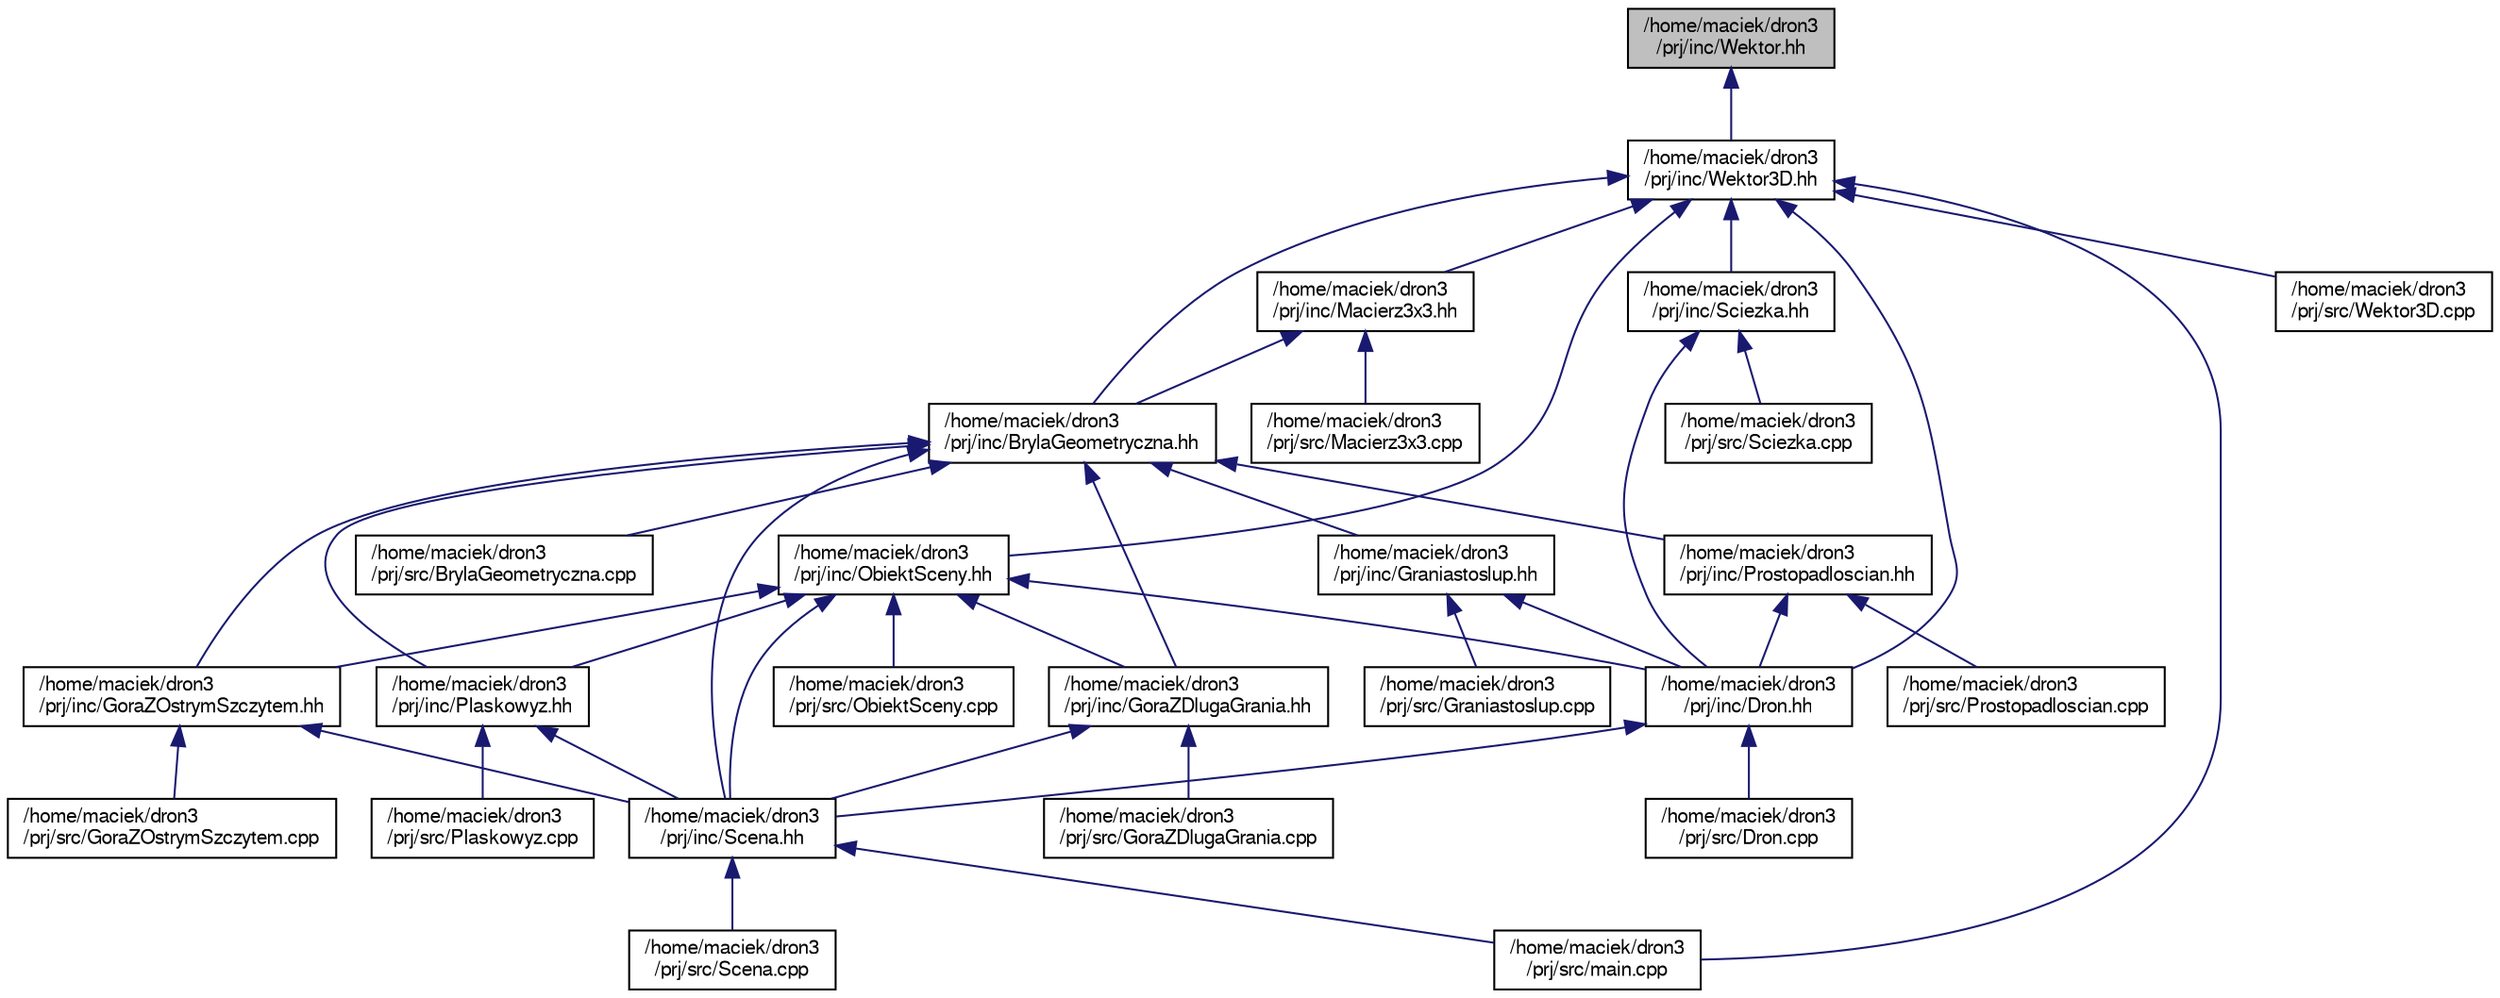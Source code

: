 digraph "/home/maciek/dron3/prj/inc/Wektor.hh"
{
 // LATEX_PDF_SIZE
  edge [fontname="FreeSans",fontsize="10",labelfontname="FreeSans",labelfontsize="10"];
  node [fontname="FreeSans",fontsize="10",shape=record];
  Node1 [label="/home/maciek/dron3\l/prj/inc/Wektor.hh",height=0.2,width=0.4,color="black", fillcolor="grey75", style="filled", fontcolor="black",tooltip="Ten plik zawiera definicję szablonu Wektor<>"];
  Node1 -> Node2 [dir="back",color="midnightblue",fontsize="10",style="solid",fontname="FreeSans"];
  Node2 [label="/home/maciek/dron3\l/prj/inc/Wektor3D.hh",height=0.2,width=0.4,color="black", fillcolor="white", style="filled",URL="$a00068.html",tooltip="Ten plik zawiera definicję klasy Wektor3D."];
  Node2 -> Node3 [dir="back",color="midnightblue",fontsize="10",style="solid",fontname="FreeSans"];
  Node3 [label="/home/maciek/dron3\l/prj/inc/BrylaGeometryczna.hh",height=0.2,width=0.4,color="black", fillcolor="white", style="filled",URL="$a00026.html",tooltip="Ten plik zawiera definicję klasy BrylaGeometryczna."];
  Node3 -> Node4 [dir="back",color="midnightblue",fontsize="10",style="solid",fontname="FreeSans"];
  Node4 [label="/home/maciek/dron3\l/prj/inc/Prostopadloscian.hh",height=0.2,width=0.4,color="black", fillcolor="white", style="filled",URL="$a00056.html",tooltip="Ten plik zawiera definicję klasy Prostopadloscian."];
  Node4 -> Node5 [dir="back",color="midnightblue",fontsize="10",style="solid",fontname="FreeSans"];
  Node5 [label="/home/maciek/dron3\l/prj/inc/Dron.hh",height=0.2,width=0.4,color="black", fillcolor="white", style="filled",URL="$a00029.html",tooltip="Ten plik zawiera definicję klasy Dron."];
  Node5 -> Node6 [dir="back",color="midnightblue",fontsize="10",style="solid",fontname="FreeSans"];
  Node6 [label="/home/maciek/dron3\l/prj/inc/Scena.hh",height=0.2,width=0.4,color="black", fillcolor="white", style="filled",URL="$a00059.html",tooltip="Ten plik zawiera definicję klasy Scena."];
  Node6 -> Node7 [dir="back",color="midnightblue",fontsize="10",style="solid",fontname="FreeSans"];
  Node7 [label="/home/maciek/dron3\l/prj/src/main.cpp",height=0.2,width=0.4,color="black", fillcolor="white", style="filled",URL="$a00089.html",tooltip=" "];
  Node6 -> Node8 [dir="back",color="midnightblue",fontsize="10",style="solid",fontname="FreeSans"];
  Node8 [label="/home/maciek/dron3\l/prj/src/Scena.cpp",height=0.2,width=0.4,color="black", fillcolor="white", style="filled",URL="$a00104.html",tooltip=" "];
  Node5 -> Node9 [dir="back",color="midnightblue",fontsize="10",style="solid",fontname="FreeSans"];
  Node9 [label="/home/maciek/dron3\l/prj/src/Dron.cpp",height=0.2,width=0.4,color="black", fillcolor="white", style="filled",URL="$a00074.html",tooltip=" "];
  Node4 -> Node10 [dir="back",color="midnightblue",fontsize="10",style="solid",fontname="FreeSans"];
  Node10 [label="/home/maciek/dron3\l/prj/src/Prostopadloscian.cpp",height=0.2,width=0.4,color="black", fillcolor="white", style="filled",URL="$a00101.html",tooltip=" "];
  Node3 -> Node11 [dir="back",color="midnightblue",fontsize="10",style="solid",fontname="FreeSans"];
  Node11 [label="/home/maciek/dron3\l/prj/inc/Graniastoslup.hh",height=0.2,width=0.4,color="black", fillcolor="white", style="filled",URL="$a00038.html",tooltip="Ten plik zawiera definicję klasy Graniastoslup."];
  Node11 -> Node5 [dir="back",color="midnightblue",fontsize="10",style="solid",fontname="FreeSans"];
  Node11 -> Node12 [dir="back",color="midnightblue",fontsize="10",style="solid",fontname="FreeSans"];
  Node12 [label="/home/maciek/dron3\l/prj/src/Graniastoslup.cpp",height=0.2,width=0.4,color="black", fillcolor="white", style="filled",URL="$a00083.html",tooltip=" "];
  Node3 -> Node13 [dir="back",color="midnightblue",fontsize="10",style="solid",fontname="FreeSans"];
  Node13 [label="/home/maciek/dron3\l/prj/inc/GoraZDlugaGrania.hh",height=0.2,width=0.4,color="black", fillcolor="white", style="filled",URL="$a00032.html",tooltip="Ten plik zawiera definicję klasy GoraZDlugaGrania."];
  Node13 -> Node6 [dir="back",color="midnightblue",fontsize="10",style="solid",fontname="FreeSans"];
  Node13 -> Node14 [dir="back",color="midnightblue",fontsize="10",style="solid",fontname="FreeSans"];
  Node14 [label="/home/maciek/dron3\l/prj/src/GoraZDlugaGrania.cpp",height=0.2,width=0.4,color="black", fillcolor="white", style="filled",URL="$a00077.html",tooltip=" "];
  Node3 -> Node15 [dir="back",color="midnightblue",fontsize="10",style="solid",fontname="FreeSans"];
  Node15 [label="/home/maciek/dron3\l/prj/inc/GoraZOstrymSzczytem.hh",height=0.2,width=0.4,color="black", fillcolor="white", style="filled",URL="$a00035.html",tooltip="Ten plik zawiera definicję klasy GoraZOstrymSzczytem."];
  Node15 -> Node6 [dir="back",color="midnightblue",fontsize="10",style="solid",fontname="FreeSans"];
  Node15 -> Node16 [dir="back",color="midnightblue",fontsize="10",style="solid",fontname="FreeSans"];
  Node16 [label="/home/maciek/dron3\l/prj/src/GoraZOstrymSzczytem.cpp",height=0.2,width=0.4,color="black", fillcolor="white", style="filled",URL="$a00080.html",tooltip=" "];
  Node3 -> Node17 [dir="back",color="midnightblue",fontsize="10",style="solid",fontname="FreeSans"];
  Node17 [label="/home/maciek/dron3\l/prj/inc/Plaskowyz.hh",height=0.2,width=0.4,color="black", fillcolor="white", style="filled",URL="$a00053.html",tooltip="Ten plik zawiera definicję klasy Plaskowyz."];
  Node17 -> Node6 [dir="back",color="midnightblue",fontsize="10",style="solid",fontname="FreeSans"];
  Node17 -> Node18 [dir="back",color="midnightblue",fontsize="10",style="solid",fontname="FreeSans"];
  Node18 [label="/home/maciek/dron3\l/prj/src/Plaskowyz.cpp",height=0.2,width=0.4,color="black", fillcolor="white", style="filled",URL="$a00098.html",tooltip=" "];
  Node3 -> Node6 [dir="back",color="midnightblue",fontsize="10",style="solid",fontname="FreeSans"];
  Node3 -> Node19 [dir="back",color="midnightblue",fontsize="10",style="solid",fontname="FreeSans"];
  Node19 [label="/home/maciek/dron3\l/prj/src/BrylaGeometryczna.cpp",height=0.2,width=0.4,color="black", fillcolor="white", style="filled",URL="$a00071.html",tooltip=" "];
  Node2 -> Node20 [dir="back",color="midnightblue",fontsize="10",style="solid",fontname="FreeSans"];
  Node20 [label="/home/maciek/dron3\l/prj/inc/Macierz3x3.hh",height=0.2,width=0.4,color="black", fillcolor="white", style="filled",URL="$a00041.html",tooltip="Ten plik zawiera definicję klasy Macierz3x3."];
  Node20 -> Node3 [dir="back",color="midnightblue",fontsize="10",style="solid",fontname="FreeSans"];
  Node20 -> Node21 [dir="back",color="midnightblue",fontsize="10",style="solid",fontname="FreeSans"];
  Node21 [label="/home/maciek/dron3\l/prj/src/Macierz3x3.cpp",height=0.2,width=0.4,color="black", fillcolor="white", style="filled",URL="$a00086.html",tooltip=" "];
  Node2 -> Node5 [dir="back",color="midnightblue",fontsize="10",style="solid",fontname="FreeSans"];
  Node2 -> Node22 [dir="back",color="midnightblue",fontsize="10",style="solid",fontname="FreeSans"];
  Node22 [label="/home/maciek/dron3\l/prj/inc/ObiektSceny.hh",height=0.2,width=0.4,color="black", fillcolor="white", style="filled",URL="$a00050.html",tooltip="Ten plik zawiera definicję klasy ObiektSceny."];
  Node22 -> Node5 [dir="back",color="midnightblue",fontsize="10",style="solid",fontname="FreeSans"];
  Node22 -> Node13 [dir="back",color="midnightblue",fontsize="10",style="solid",fontname="FreeSans"];
  Node22 -> Node15 [dir="back",color="midnightblue",fontsize="10",style="solid",fontname="FreeSans"];
  Node22 -> Node17 [dir="back",color="midnightblue",fontsize="10",style="solid",fontname="FreeSans"];
  Node22 -> Node6 [dir="back",color="midnightblue",fontsize="10",style="solid",fontname="FreeSans"];
  Node22 -> Node23 [dir="back",color="midnightblue",fontsize="10",style="solid",fontname="FreeSans"];
  Node23 [label="/home/maciek/dron3\l/prj/src/ObiektSceny.cpp",height=0.2,width=0.4,color="black", fillcolor="white", style="filled",URL="$a00095.html",tooltip=" "];
  Node2 -> Node24 [dir="back",color="midnightblue",fontsize="10",style="solid",fontname="FreeSans"];
  Node24 [label="/home/maciek/dron3\l/prj/inc/Sciezka.hh",height=0.2,width=0.4,color="black", fillcolor="white", style="filled",URL="$a00062.html",tooltip="Ten plik zawiera definicję klasy Sciezka."];
  Node24 -> Node5 [dir="back",color="midnightblue",fontsize="10",style="solid",fontname="FreeSans"];
  Node24 -> Node25 [dir="back",color="midnightblue",fontsize="10",style="solid",fontname="FreeSans"];
  Node25 [label="/home/maciek/dron3\l/prj/src/Sciezka.cpp",height=0.2,width=0.4,color="black", fillcolor="white", style="filled",URL="$a00107.html",tooltip=" "];
  Node2 -> Node7 [dir="back",color="midnightblue",fontsize="10",style="solid",fontname="FreeSans"];
  Node2 -> Node26 [dir="back",color="midnightblue",fontsize="10",style="solid",fontname="FreeSans"];
  Node26 [label="/home/maciek/dron3\l/prj/src/Wektor3D.cpp",height=0.2,width=0.4,color="black", fillcolor="white", style="filled",URL="$a00110.html",tooltip=" "];
}
